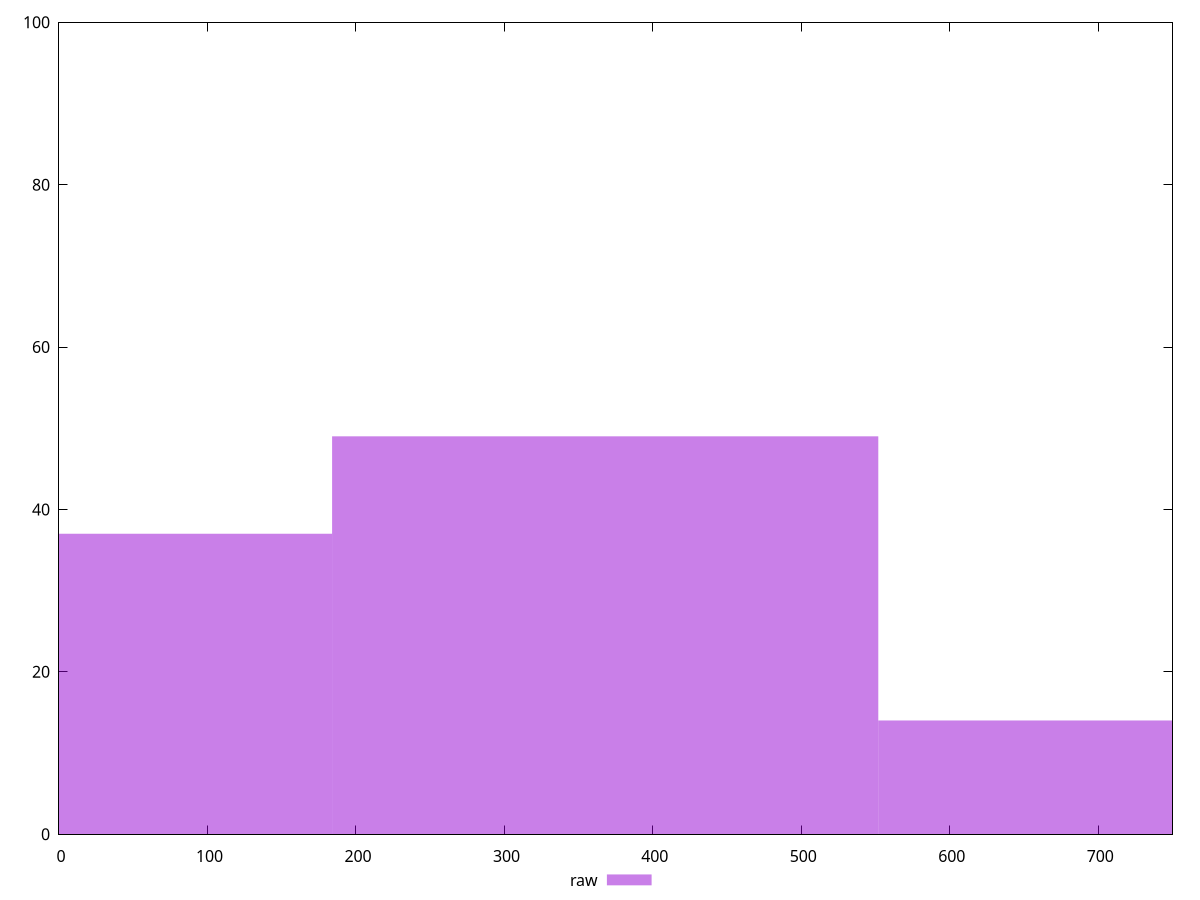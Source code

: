 reset

$raw <<EOF
0 37
367.8910385506043 49
735.7820771012086 14
EOF

set key outside below
set boxwidth 367.8910385506043
set xrange [0:750]
set yrange [0:100]
set trange [0:100]
set style fill transparent solid 0.5 noborder
set terminal svg size 640, 490 enhanced background rgb 'white'
set output "reprap/unused-css-rules/samples/pages/raw/histogram.svg"

plot $raw title "raw" with boxes

reset

